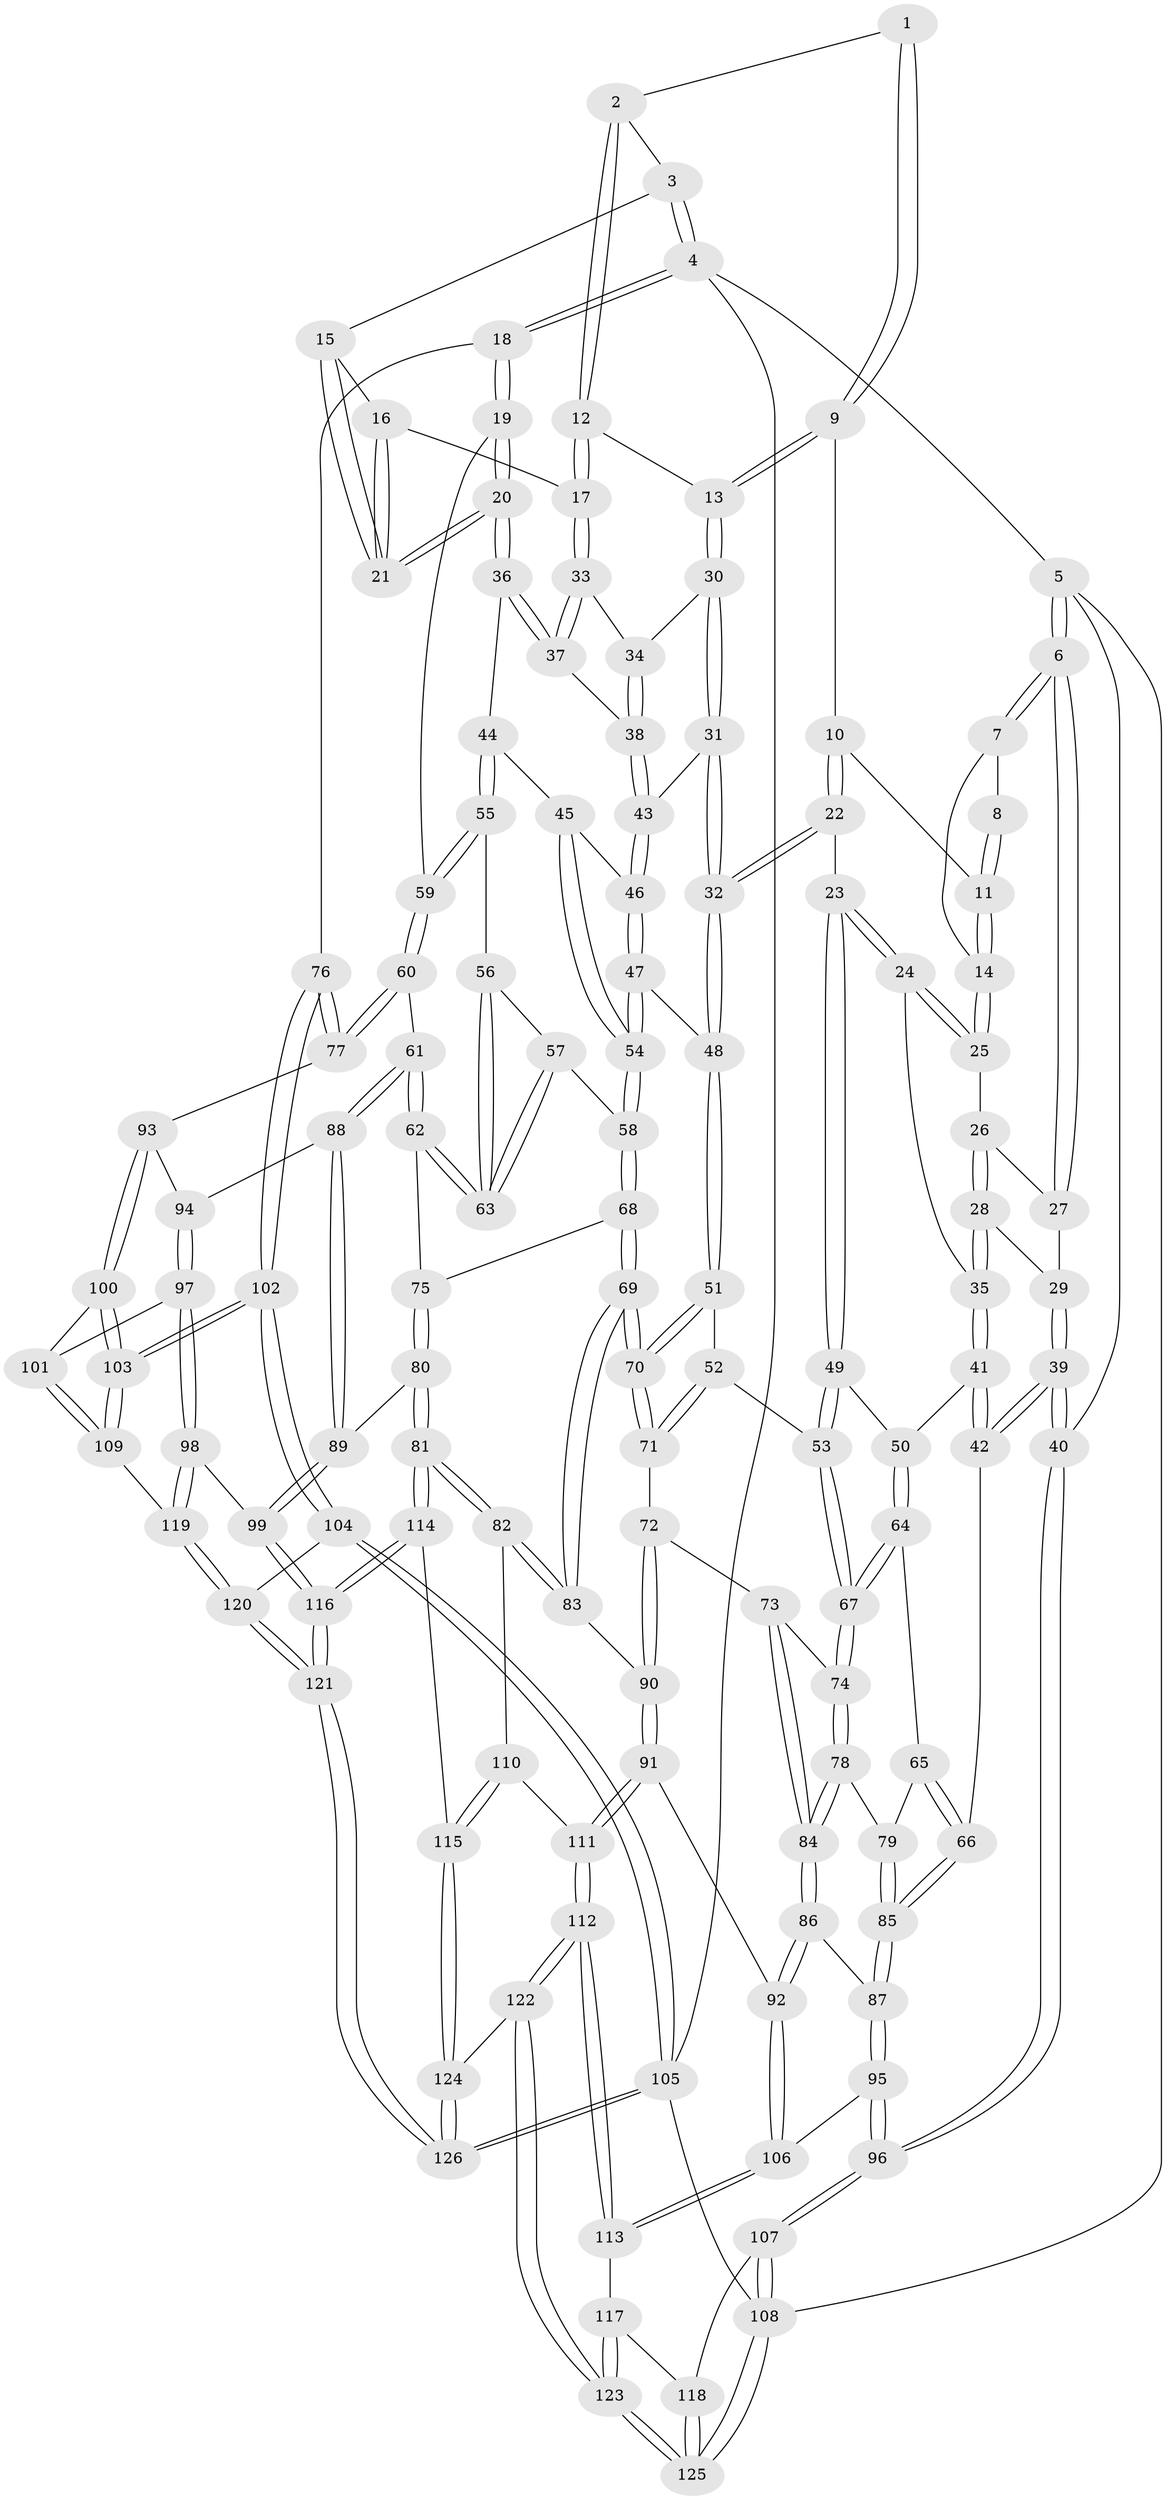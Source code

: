 // Generated by graph-tools (version 1.1) at 2025/51/03/09/25 03:51:08]
// undirected, 126 vertices, 312 edges
graph export_dot {
graph [start="1"]
  node [color=gray90,style=filled];
  1 [pos="+0.5605087163912101+0"];
  2 [pos="+0.5669208675199606+0"];
  3 [pos="+0.948575887505829+0"];
  4 [pos="+1+0"];
  5 [pos="+0+0"];
  6 [pos="+0+0"];
  7 [pos="+0.2891939509458178+0"];
  8 [pos="+0.4851210471014317+0"];
  9 [pos="+0.5163982456950589+0.12721709927711713"];
  10 [pos="+0.47074641132318196+0.12397132106579402"];
  11 [pos="+0.46196939016594823+0.11915264685167341"];
  12 [pos="+0.6527523106413704+0.100536472116066"];
  13 [pos="+0.5221302499065184+0.13045989311663697"];
  14 [pos="+0.30145395839015804+0.06626384090553233"];
  15 [pos="+0.9001141815992105+0"];
  16 [pos="+0.7324478281711109+0.11082568797175289"];
  17 [pos="+0.7085834993370724+0.1279685680392645"];
  18 [pos="+1+0.3403674071421116"];
  19 [pos="+1+0.3108725241695916"];
  20 [pos="+0.997100198258844+0.30186435536247935"];
  21 [pos="+0.9133430758695353+0.1569811980478803"];
  22 [pos="+0.38437374547091524+0.31535866679934266"];
  23 [pos="+0.348108748465084+0.30597444050937267"];
  24 [pos="+0.3252440959235575+0.2909971733184632"];
  25 [pos="+0.28484178982821157+0.0949013814460276"];
  26 [pos="+0.22911820635242805+0.11513871561023044"];
  27 [pos="+0.07051884520197774+0.05398290347409903"];
  28 [pos="+0.11088943338226723+0.22084771598013"];
  29 [pos="+0.10113485518670394+0.22272521183320024"];
  30 [pos="+0.5512666942762307+0.2627436937870493"];
  31 [pos="+0.5503732459892132+0.26407801630167266"];
  32 [pos="+0.4706382530681186+0.36952237748020195"];
  33 [pos="+0.7116796097095319+0.20340479165000172"];
  34 [pos="+0.5902006762404293+0.2574896836057233"];
  35 [pos="+0.2496549036285885+0.3093794132577341"];
  36 [pos="+0.7908304873823013+0.29744508253065105"];
  37 [pos="+0.7555941550458161+0.26829830417322675"];
  38 [pos="+0.6549334254292501+0.3247017181779576"];
  39 [pos="+0+0.3832402126633862"];
  40 [pos="+0+0.38221736058990924"];
  41 [pos="+0.16012191616009078+0.41366861285438755"];
  42 [pos="+0+0.41540860359464477"];
  43 [pos="+0.6455252121083096+0.34628867525496676"];
  44 [pos="+0.7318920067719382+0.4066336541307579"];
  45 [pos="+0.7284057267041211+0.40621979633745187"];
  46 [pos="+0.6384397994655382+0.37280585376962216"];
  47 [pos="+0.5326743813814575+0.4136353592341885"];
  48 [pos="+0.4759072413053145+0.3831930337851792"];
  49 [pos="+0.2826003142618119+0.4493612593531091"];
  50 [pos="+0.16614363809707242+0.41902780293663666"];
  51 [pos="+0.4573933569557801+0.41687985669344785"];
  52 [pos="+0.3852024280767378+0.4721022464249402"];
  53 [pos="+0.3059626064780461+0.5008635971847288"];
  54 [pos="+0.5791844973071204+0.4754909222644116"];
  55 [pos="+0.7329897865180749+0.41069165050291967"];
  56 [pos="+0.7284901094032126+0.42013218084948684"];
  57 [pos="+0.6545004012313751+0.49388742439384203"];
  58 [pos="+0.5831714985454636+0.48392302670100346"];
  59 [pos="+0.8266806196135087+0.5019057315693809"];
  60 [pos="+0.8205209285560165+0.5425275981306377"];
  61 [pos="+0.7593029350899816+0.5855086150723499"];
  62 [pos="+0.7300866108558504+0.5704183833954256"];
  63 [pos="+0.7086760263943934+0.531371496280952"];
  64 [pos="+0.20536488069139153+0.5126086130388178"];
  65 [pos="+0.18063406872921856+0.5484584782363792"];
  66 [pos="+0.02108668990303317+0.5304499380188861"];
  67 [pos="+0.29366525615561156+0.5317798023752742"];
  68 [pos="+0.5813933654303163+0.5411955258403395"];
  69 [pos="+0.4941656714288042+0.6434271472417179"];
  70 [pos="+0.4567291454830922+0.604418440594908"];
  71 [pos="+0.39153036574247635+0.5904065490195711"];
  72 [pos="+0.33538200841470034+0.5956139931817603"];
  73 [pos="+0.3123097380356446+0.5704913784962725"];
  74 [pos="+0.29533328632346734+0.5421484865087685"];
  75 [pos="+0.6434989071605084+0.5832461374821416"];
  76 [pos="+1+0.490339606657202"];
  77 [pos="+0.934963885925923+0.608684635219592"];
  78 [pos="+0.20137458364310637+0.6018523343845009"];
  79 [pos="+0.1950888942609233+0.5938385015872226"];
  80 [pos="+0.6120406676955455+0.7483069595494539"];
  81 [pos="+0.5815664465807939+0.7603621760926961"];
  82 [pos="+0.5122196382740707+0.7195208379807004"];
  83 [pos="+0.5051298199242934+0.7065635689622649"];
  84 [pos="+0.2056731876758359+0.6593166673232238"];
  85 [pos="+0.060169344242569575+0.5955753733344235"];
  86 [pos="+0.20234755893739131+0.68717654304201"];
  87 [pos="+0.07271536507252627+0.6282522244029014"];
  88 [pos="+0.7586705316955479+0.5957158428330744"];
  89 [pos="+0.64236288672223+0.7444601680767812"];
  90 [pos="+0.31249884022232494+0.6896826787151781"];
  91 [pos="+0.25653900406195485+0.7404612960629687"];
  92 [pos="+0.22183667442025165+0.7280458238376917"];
  93 [pos="+0.9273469881993419+0.630621921779001"];
  94 [pos="+0.7961100526842467+0.6608102258761248"];
  95 [pos="+0.04331636509910545+0.7304662601075763"];
  96 [pos="+0+0.7800279762945249"];
  97 [pos="+0.827175892911662+0.773410105290101"];
  98 [pos="+0.824391507865091+0.7772243250096252"];
  99 [pos="+0.7844138796096765+0.7902436938415776"];
  100 [pos="+0.9234019263057168+0.6528578267135317"];
  101 [pos="+0.8880358487273986+0.7421303266660862"];
  102 [pos="+1+0.8553036459256764"];
  103 [pos="+1+0.8380059061551988"];
  104 [pos="+1+0.8734091518621064"];
  105 [pos="+1+1"];
  106 [pos="+0.11284161834583821+0.7920290507314445"];
  107 [pos="+0+0.9521162307546648"];
  108 [pos="+0+1"];
  109 [pos="+1+0.8378097156232026"];
  110 [pos="+0.40600304442036816+0.804945528444644"];
  111 [pos="+0.3222708864025403+0.8600562034961059"];
  112 [pos="+0.3098012260599229+1"];
  113 [pos="+0.10450446958981997+0.8314961826182337"];
  114 [pos="+0.5813941744506661+0.7846724072131752"];
  115 [pos="+0.5301262116226774+0.9260864249468126"];
  116 [pos="+0.7293681909572566+0.9592209307151802"];
  117 [pos="+0.04203736616609254+0.8892431417137053"];
  118 [pos="+0.01062916817412568+0.8972618778042653"];
  119 [pos="+0.9004386475678858+0.8983040559008495"];
  120 [pos="+0.8558522503216205+1"];
  121 [pos="+0.7512656119823599+1"];
  122 [pos="+0.3419627288788487+1"];
  123 [pos="+0.332900488166412+1"];
  124 [pos="+0.45736074860321685+1"];
  125 [pos="+0.22027733351197368+1"];
  126 [pos="+0.7331577688035438+1"];
  1 -- 2;
  1 -- 9;
  1 -- 9;
  2 -- 3;
  2 -- 12;
  2 -- 12;
  3 -- 4;
  3 -- 4;
  3 -- 15;
  4 -- 5;
  4 -- 18;
  4 -- 18;
  4 -- 105;
  5 -- 6;
  5 -- 6;
  5 -- 40;
  5 -- 108;
  6 -- 7;
  6 -- 7;
  6 -- 27;
  6 -- 27;
  7 -- 8;
  7 -- 14;
  8 -- 11;
  8 -- 11;
  9 -- 10;
  9 -- 13;
  9 -- 13;
  10 -- 11;
  10 -- 22;
  10 -- 22;
  11 -- 14;
  11 -- 14;
  12 -- 13;
  12 -- 17;
  12 -- 17;
  13 -- 30;
  13 -- 30;
  14 -- 25;
  14 -- 25;
  15 -- 16;
  15 -- 21;
  15 -- 21;
  16 -- 17;
  16 -- 21;
  16 -- 21;
  17 -- 33;
  17 -- 33;
  18 -- 19;
  18 -- 19;
  18 -- 76;
  19 -- 20;
  19 -- 20;
  19 -- 59;
  20 -- 21;
  20 -- 21;
  20 -- 36;
  20 -- 36;
  22 -- 23;
  22 -- 32;
  22 -- 32;
  23 -- 24;
  23 -- 24;
  23 -- 49;
  23 -- 49;
  24 -- 25;
  24 -- 25;
  24 -- 35;
  25 -- 26;
  26 -- 27;
  26 -- 28;
  26 -- 28;
  27 -- 29;
  28 -- 29;
  28 -- 35;
  28 -- 35;
  29 -- 39;
  29 -- 39;
  30 -- 31;
  30 -- 31;
  30 -- 34;
  31 -- 32;
  31 -- 32;
  31 -- 43;
  32 -- 48;
  32 -- 48;
  33 -- 34;
  33 -- 37;
  33 -- 37;
  34 -- 38;
  34 -- 38;
  35 -- 41;
  35 -- 41;
  36 -- 37;
  36 -- 37;
  36 -- 44;
  37 -- 38;
  38 -- 43;
  38 -- 43;
  39 -- 40;
  39 -- 40;
  39 -- 42;
  39 -- 42;
  40 -- 96;
  40 -- 96;
  41 -- 42;
  41 -- 42;
  41 -- 50;
  42 -- 66;
  43 -- 46;
  43 -- 46;
  44 -- 45;
  44 -- 55;
  44 -- 55;
  45 -- 46;
  45 -- 54;
  45 -- 54;
  46 -- 47;
  46 -- 47;
  47 -- 48;
  47 -- 54;
  47 -- 54;
  48 -- 51;
  48 -- 51;
  49 -- 50;
  49 -- 53;
  49 -- 53;
  50 -- 64;
  50 -- 64;
  51 -- 52;
  51 -- 70;
  51 -- 70;
  52 -- 53;
  52 -- 71;
  52 -- 71;
  53 -- 67;
  53 -- 67;
  54 -- 58;
  54 -- 58;
  55 -- 56;
  55 -- 59;
  55 -- 59;
  56 -- 57;
  56 -- 63;
  56 -- 63;
  57 -- 58;
  57 -- 63;
  57 -- 63;
  58 -- 68;
  58 -- 68;
  59 -- 60;
  59 -- 60;
  60 -- 61;
  60 -- 77;
  60 -- 77;
  61 -- 62;
  61 -- 62;
  61 -- 88;
  61 -- 88;
  62 -- 63;
  62 -- 63;
  62 -- 75;
  64 -- 65;
  64 -- 67;
  64 -- 67;
  65 -- 66;
  65 -- 66;
  65 -- 79;
  66 -- 85;
  66 -- 85;
  67 -- 74;
  67 -- 74;
  68 -- 69;
  68 -- 69;
  68 -- 75;
  69 -- 70;
  69 -- 70;
  69 -- 83;
  69 -- 83;
  70 -- 71;
  70 -- 71;
  71 -- 72;
  72 -- 73;
  72 -- 90;
  72 -- 90;
  73 -- 74;
  73 -- 84;
  73 -- 84;
  74 -- 78;
  74 -- 78;
  75 -- 80;
  75 -- 80;
  76 -- 77;
  76 -- 77;
  76 -- 102;
  76 -- 102;
  77 -- 93;
  78 -- 79;
  78 -- 84;
  78 -- 84;
  79 -- 85;
  79 -- 85;
  80 -- 81;
  80 -- 81;
  80 -- 89;
  81 -- 82;
  81 -- 82;
  81 -- 114;
  81 -- 114;
  82 -- 83;
  82 -- 83;
  82 -- 110;
  83 -- 90;
  84 -- 86;
  84 -- 86;
  85 -- 87;
  85 -- 87;
  86 -- 87;
  86 -- 92;
  86 -- 92;
  87 -- 95;
  87 -- 95;
  88 -- 89;
  88 -- 89;
  88 -- 94;
  89 -- 99;
  89 -- 99;
  90 -- 91;
  90 -- 91;
  91 -- 92;
  91 -- 111;
  91 -- 111;
  92 -- 106;
  92 -- 106;
  93 -- 94;
  93 -- 100;
  93 -- 100;
  94 -- 97;
  94 -- 97;
  95 -- 96;
  95 -- 96;
  95 -- 106;
  96 -- 107;
  96 -- 107;
  97 -- 98;
  97 -- 98;
  97 -- 101;
  98 -- 99;
  98 -- 119;
  98 -- 119;
  99 -- 116;
  99 -- 116;
  100 -- 101;
  100 -- 103;
  100 -- 103;
  101 -- 109;
  101 -- 109;
  102 -- 103;
  102 -- 103;
  102 -- 104;
  102 -- 104;
  103 -- 109;
  103 -- 109;
  104 -- 105;
  104 -- 105;
  104 -- 120;
  105 -- 126;
  105 -- 126;
  105 -- 108;
  106 -- 113;
  106 -- 113;
  107 -- 108;
  107 -- 108;
  107 -- 118;
  108 -- 125;
  108 -- 125;
  109 -- 119;
  110 -- 111;
  110 -- 115;
  110 -- 115;
  111 -- 112;
  111 -- 112;
  112 -- 113;
  112 -- 113;
  112 -- 122;
  112 -- 122;
  113 -- 117;
  114 -- 115;
  114 -- 116;
  114 -- 116;
  115 -- 124;
  115 -- 124;
  116 -- 121;
  116 -- 121;
  117 -- 118;
  117 -- 123;
  117 -- 123;
  118 -- 125;
  118 -- 125;
  119 -- 120;
  119 -- 120;
  120 -- 121;
  120 -- 121;
  121 -- 126;
  121 -- 126;
  122 -- 123;
  122 -- 123;
  122 -- 124;
  123 -- 125;
  123 -- 125;
  124 -- 126;
  124 -- 126;
}
